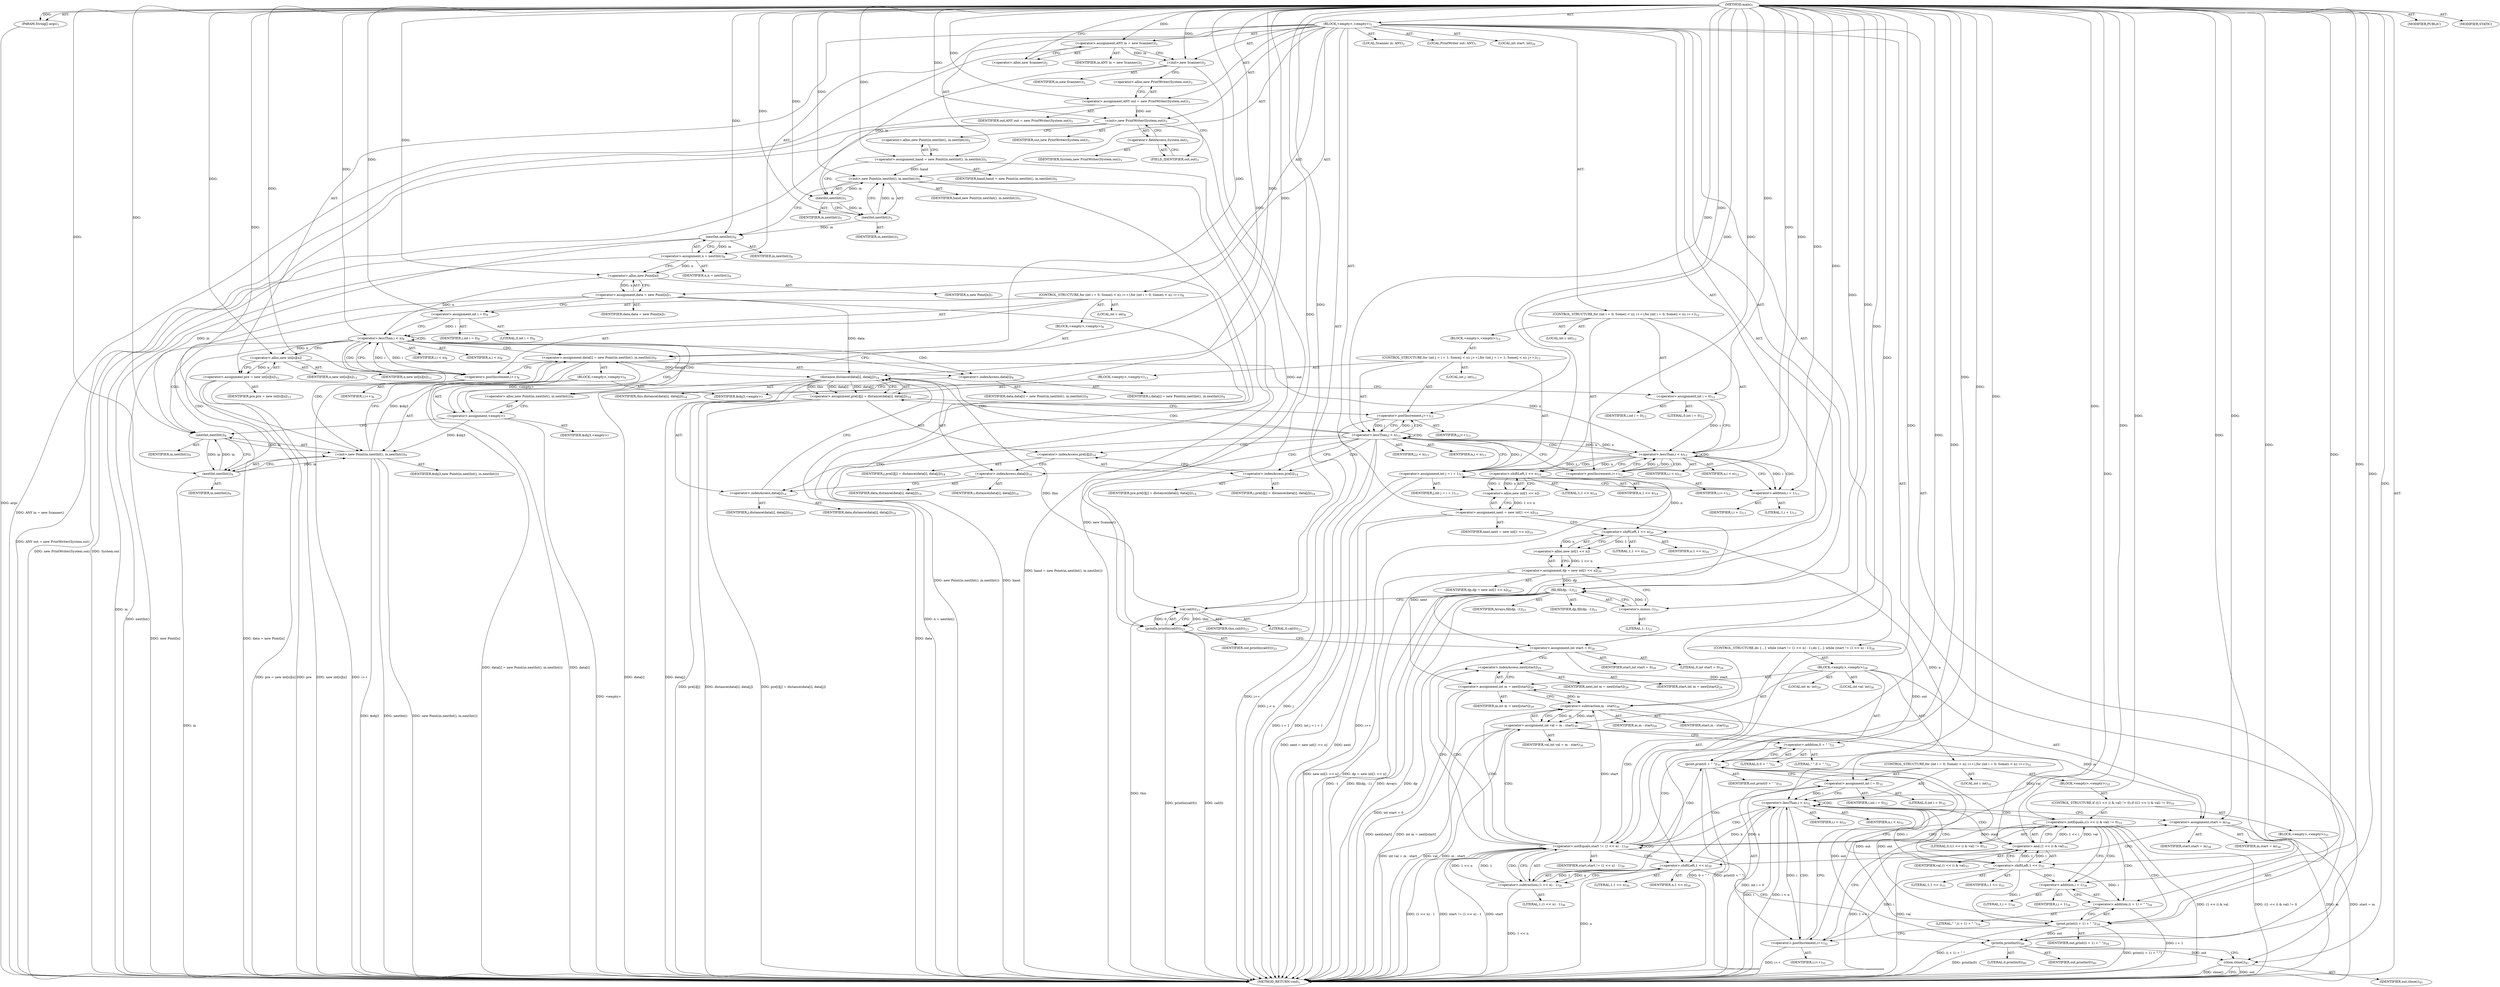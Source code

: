 digraph "main" {  
"21" [label = <(METHOD,main)<SUB>1</SUB>> ]
"22" [label = <(PARAM,String[] args)<SUB>1</SUB>> ]
"23" [label = <(BLOCK,&lt;empty&gt;,&lt;empty&gt;)<SUB>1</SUB>> ]
"4" [label = <(LOCAL,Scanner in: ANY)<SUB>2</SUB>> ]
"24" [label = <(&lt;operator&gt;.assignment,ANY in = new Scanner())<SUB>2</SUB>> ]
"25" [label = <(IDENTIFIER,in,ANY in = new Scanner())<SUB>2</SUB>> ]
"26" [label = <(&lt;operator&gt;.alloc,new Scanner())<SUB>2</SUB>> ]
"27" [label = <(&lt;init&gt;,new Scanner())<SUB>2</SUB>> ]
"3" [label = <(IDENTIFIER,in,new Scanner())<SUB>2</SUB>> ]
"6" [label = <(LOCAL,PrintWriter out: ANY)<SUB>3</SUB>> ]
"28" [label = <(&lt;operator&gt;.assignment,ANY out = new PrintWriter(System.out))<SUB>3</SUB>> ]
"29" [label = <(IDENTIFIER,out,ANY out = new PrintWriter(System.out))<SUB>3</SUB>> ]
"30" [label = <(&lt;operator&gt;.alloc,new PrintWriter(System.out))<SUB>3</SUB>> ]
"31" [label = <(&lt;init&gt;,new PrintWriter(System.out))<SUB>3</SUB>> ]
"5" [label = <(IDENTIFIER,out,new PrintWriter(System.out))<SUB>3</SUB>> ]
"32" [label = <(&lt;operator&gt;.fieldAccess,System.out)<SUB>3</SUB>> ]
"33" [label = <(IDENTIFIER,System,new PrintWriter(System.out))<SUB>3</SUB>> ]
"34" [label = <(FIELD_IDENTIFIER,out,out)<SUB>3</SUB>> ]
"35" [label = <(&lt;operator&gt;.assignment,hand = new Point(in.nextInt(), in.nextInt()))<SUB>5</SUB>> ]
"36" [label = <(IDENTIFIER,hand,hand = new Point(in.nextInt(), in.nextInt()))<SUB>5</SUB>> ]
"37" [label = <(&lt;operator&gt;.alloc,new Point(in.nextInt(), in.nextInt()))<SUB>5</SUB>> ]
"38" [label = <(&lt;init&gt;,new Point(in.nextInt(), in.nextInt()))<SUB>5</SUB>> ]
"39" [label = <(IDENTIFIER,hand,new Point(in.nextInt(), in.nextInt()))<SUB>5</SUB>> ]
"40" [label = <(nextInt,nextInt())<SUB>5</SUB>> ]
"41" [label = <(IDENTIFIER,in,nextInt())<SUB>5</SUB>> ]
"42" [label = <(nextInt,nextInt())<SUB>5</SUB>> ]
"43" [label = <(IDENTIFIER,in,nextInt())<SUB>5</SUB>> ]
"44" [label = <(&lt;operator&gt;.assignment,n = nextInt())<SUB>6</SUB>> ]
"45" [label = <(IDENTIFIER,n,n = nextInt())<SUB>6</SUB>> ]
"46" [label = <(nextInt,nextInt())<SUB>6</SUB>> ]
"47" [label = <(IDENTIFIER,in,nextInt())<SUB>6</SUB>> ]
"48" [label = <(&lt;operator&gt;.assignment,data = new Point[n])<SUB>7</SUB>> ]
"49" [label = <(IDENTIFIER,data,data = new Point[n])<SUB>7</SUB>> ]
"50" [label = <(&lt;operator&gt;.alloc,new Point[n])> ]
"51" [label = <(IDENTIFIER,n,new Point[n])<SUB>7</SUB>> ]
"52" [label = <(CONTROL_STRUCTURE,for (int i = 0; Some(i &lt; n); i++),for (int i = 0; Some(i &lt; n); i++))<SUB>8</SUB>> ]
"53" [label = <(LOCAL,int i: int)<SUB>8</SUB>> ]
"54" [label = <(&lt;operator&gt;.assignment,int i = 0)<SUB>8</SUB>> ]
"55" [label = <(IDENTIFIER,i,int i = 0)<SUB>8</SUB>> ]
"56" [label = <(LITERAL,0,int i = 0)<SUB>8</SUB>> ]
"57" [label = <(&lt;operator&gt;.lessThan,i &lt; n)<SUB>8</SUB>> ]
"58" [label = <(IDENTIFIER,i,i &lt; n)<SUB>8</SUB>> ]
"59" [label = <(IDENTIFIER,n,i &lt; n)<SUB>8</SUB>> ]
"60" [label = <(&lt;operator&gt;.postIncrement,i++)<SUB>8</SUB>> ]
"61" [label = <(IDENTIFIER,i,i++)<SUB>8</SUB>> ]
"62" [label = <(BLOCK,&lt;empty&gt;,&lt;empty&gt;)<SUB>8</SUB>> ]
"63" [label = <(&lt;operator&gt;.assignment,data[i] = new Point(in.nextInt(), in.nextInt()))<SUB>9</SUB>> ]
"64" [label = <(&lt;operator&gt;.indexAccess,data[i])<SUB>9</SUB>> ]
"65" [label = <(IDENTIFIER,data,data[i] = new Point(in.nextInt(), in.nextInt()))<SUB>9</SUB>> ]
"66" [label = <(IDENTIFIER,i,data[i] = new Point(in.nextInt(), in.nextInt()))<SUB>9</SUB>> ]
"67" [label = <(BLOCK,&lt;empty&gt;,&lt;empty&gt;)<SUB>9</SUB>> ]
"68" [label = <(&lt;operator&gt;.assignment,&lt;empty&gt;)> ]
"69" [label = <(IDENTIFIER,$obj3,&lt;empty&gt;)> ]
"70" [label = <(&lt;operator&gt;.alloc,new Point(in.nextInt(), in.nextInt()))<SUB>9</SUB>> ]
"71" [label = <(&lt;init&gt;,new Point(in.nextInt(), in.nextInt()))<SUB>9</SUB>> ]
"72" [label = <(IDENTIFIER,$obj3,new Point(in.nextInt(), in.nextInt()))> ]
"73" [label = <(nextInt,nextInt())<SUB>9</SUB>> ]
"74" [label = <(IDENTIFIER,in,nextInt())<SUB>9</SUB>> ]
"75" [label = <(nextInt,nextInt())<SUB>9</SUB>> ]
"76" [label = <(IDENTIFIER,in,nextInt())<SUB>9</SUB>> ]
"77" [label = <(IDENTIFIER,$obj3,&lt;empty&gt;)> ]
"78" [label = <(&lt;operator&gt;.assignment,pre = new int[n][n])<SUB>11</SUB>> ]
"79" [label = <(IDENTIFIER,pre,pre = new int[n][n])<SUB>11</SUB>> ]
"80" [label = <(&lt;operator&gt;.alloc,new int[n][n])> ]
"81" [label = <(IDENTIFIER,n,new int[n][n])<SUB>11</SUB>> ]
"82" [label = <(IDENTIFIER,n,new int[n][n])<SUB>11</SUB>> ]
"83" [label = <(CONTROL_STRUCTURE,for (int i = 0; Some(i &lt; n); i++),for (int i = 0; Some(i &lt; n); i++))<SUB>12</SUB>> ]
"84" [label = <(LOCAL,int i: int)<SUB>12</SUB>> ]
"85" [label = <(&lt;operator&gt;.assignment,int i = 0)<SUB>12</SUB>> ]
"86" [label = <(IDENTIFIER,i,int i = 0)<SUB>12</SUB>> ]
"87" [label = <(LITERAL,0,int i = 0)<SUB>12</SUB>> ]
"88" [label = <(&lt;operator&gt;.lessThan,i &lt; n)<SUB>12</SUB>> ]
"89" [label = <(IDENTIFIER,i,i &lt; n)<SUB>12</SUB>> ]
"90" [label = <(IDENTIFIER,n,i &lt; n)<SUB>12</SUB>> ]
"91" [label = <(&lt;operator&gt;.postIncrement,i++)<SUB>12</SUB>> ]
"92" [label = <(IDENTIFIER,i,i++)<SUB>12</SUB>> ]
"93" [label = <(BLOCK,&lt;empty&gt;,&lt;empty&gt;)<SUB>12</SUB>> ]
"94" [label = <(CONTROL_STRUCTURE,for (int j = i + 1; Some(j &lt; n); j++),for (int j = i + 1; Some(j &lt; n); j++))<SUB>13</SUB>> ]
"95" [label = <(LOCAL,int j: int)<SUB>13</SUB>> ]
"96" [label = <(&lt;operator&gt;.assignment,int j = i + 1)<SUB>13</SUB>> ]
"97" [label = <(IDENTIFIER,j,int j = i + 1)<SUB>13</SUB>> ]
"98" [label = <(&lt;operator&gt;.addition,i + 1)<SUB>13</SUB>> ]
"99" [label = <(IDENTIFIER,i,i + 1)<SUB>13</SUB>> ]
"100" [label = <(LITERAL,1,i + 1)<SUB>13</SUB>> ]
"101" [label = <(&lt;operator&gt;.lessThan,j &lt; n)<SUB>13</SUB>> ]
"102" [label = <(IDENTIFIER,j,j &lt; n)<SUB>13</SUB>> ]
"103" [label = <(IDENTIFIER,n,j &lt; n)<SUB>13</SUB>> ]
"104" [label = <(&lt;operator&gt;.postIncrement,j++)<SUB>13</SUB>> ]
"105" [label = <(IDENTIFIER,j,j++)<SUB>13</SUB>> ]
"106" [label = <(BLOCK,&lt;empty&gt;,&lt;empty&gt;)<SUB>13</SUB>> ]
"107" [label = <(&lt;operator&gt;.assignment,pre[i][j] = distance(data[i], data[j]))<SUB>14</SUB>> ]
"108" [label = <(&lt;operator&gt;.indexAccess,pre[i][j])<SUB>14</SUB>> ]
"109" [label = <(&lt;operator&gt;.indexAccess,pre[i])<SUB>14</SUB>> ]
"110" [label = <(IDENTIFIER,pre,pre[i][j] = distance(data[i], data[j]))<SUB>14</SUB>> ]
"111" [label = <(IDENTIFIER,i,pre[i][j] = distance(data[i], data[j]))<SUB>14</SUB>> ]
"112" [label = <(IDENTIFIER,j,pre[i][j] = distance(data[i], data[j]))<SUB>14</SUB>> ]
"113" [label = <(distance,distance(data[i], data[j]))<SUB>14</SUB>> ]
"114" [label = <(IDENTIFIER,this,distance(data[i], data[j]))<SUB>14</SUB>> ]
"115" [label = <(&lt;operator&gt;.indexAccess,data[i])<SUB>14</SUB>> ]
"116" [label = <(IDENTIFIER,data,distance(data[i], data[j]))<SUB>14</SUB>> ]
"117" [label = <(IDENTIFIER,i,distance(data[i], data[j]))<SUB>14</SUB>> ]
"118" [label = <(&lt;operator&gt;.indexAccess,data[j])<SUB>14</SUB>> ]
"119" [label = <(IDENTIFIER,data,distance(data[i], data[j]))<SUB>14</SUB>> ]
"120" [label = <(IDENTIFIER,j,distance(data[i], data[j]))<SUB>14</SUB>> ]
"121" [label = <(&lt;operator&gt;.assignment,next = new int[1 &lt;&lt; n])<SUB>19</SUB>> ]
"122" [label = <(IDENTIFIER,next,next = new int[1 &lt;&lt; n])<SUB>19</SUB>> ]
"123" [label = <(&lt;operator&gt;.alloc,new int[1 &lt;&lt; n])> ]
"124" [label = <(&lt;operator&gt;.shiftLeft,1 &lt;&lt; n)<SUB>19</SUB>> ]
"125" [label = <(LITERAL,1,1 &lt;&lt; n)<SUB>19</SUB>> ]
"126" [label = <(IDENTIFIER,n,1 &lt;&lt; n)<SUB>19</SUB>> ]
"127" [label = <(&lt;operator&gt;.assignment,dp = new int[1 &lt;&lt; n])<SUB>20</SUB>> ]
"128" [label = <(IDENTIFIER,dp,dp = new int[1 &lt;&lt; n])<SUB>20</SUB>> ]
"129" [label = <(&lt;operator&gt;.alloc,new int[1 &lt;&lt; n])> ]
"130" [label = <(&lt;operator&gt;.shiftLeft,1 &lt;&lt; n)<SUB>20</SUB>> ]
"131" [label = <(LITERAL,1,1 &lt;&lt; n)<SUB>20</SUB>> ]
"132" [label = <(IDENTIFIER,n,1 &lt;&lt; n)<SUB>20</SUB>> ]
"133" [label = <(fill,fill(dp, -1))<SUB>21</SUB>> ]
"134" [label = <(IDENTIFIER,Arrays,fill(dp, -1))<SUB>21</SUB>> ]
"135" [label = <(IDENTIFIER,dp,fill(dp, -1))<SUB>21</SUB>> ]
"136" [label = <(&lt;operator&gt;.minus,-1)<SUB>21</SUB>> ]
"137" [label = <(LITERAL,1,-1)<SUB>21</SUB>> ]
"138" [label = <(println,println(cal(0)))<SUB>23</SUB>> ]
"139" [label = <(IDENTIFIER,out,println(cal(0)))<SUB>23</SUB>> ]
"140" [label = <(cal,cal(0))<SUB>23</SUB>> ]
"141" [label = <(IDENTIFIER,this,cal(0))<SUB>23</SUB>> ]
"142" [label = <(LITERAL,0,cal(0))<SUB>23</SUB>> ]
"143" [label = <(LOCAL,int start: int)<SUB>26</SUB>> ]
"144" [label = <(&lt;operator&gt;.assignment,int start = 0)<SUB>26</SUB>> ]
"145" [label = <(IDENTIFIER,start,int start = 0)<SUB>26</SUB>> ]
"146" [label = <(LITERAL,0,int start = 0)<SUB>26</SUB>> ]
"147" [label = <(CONTROL_STRUCTURE,do {...} while (start != (1 &lt;&lt; n) - 1),do {...} while (start != (1 &lt;&lt; n) - 1))<SUB>28</SUB>> ]
"148" [label = <(BLOCK,&lt;empty&gt;,&lt;empty&gt;)<SUB>28</SUB>> ]
"149" [label = <(LOCAL,int m: int)<SUB>29</SUB>> ]
"150" [label = <(&lt;operator&gt;.assignment,int m = next[start])<SUB>29</SUB>> ]
"151" [label = <(IDENTIFIER,m,int m = next[start])<SUB>29</SUB>> ]
"152" [label = <(&lt;operator&gt;.indexAccess,next[start])<SUB>29</SUB>> ]
"153" [label = <(IDENTIFIER,next,int m = next[start])<SUB>29</SUB>> ]
"154" [label = <(IDENTIFIER,start,int m = next[start])<SUB>29</SUB>> ]
"155" [label = <(LOCAL,int val: int)<SUB>30</SUB>> ]
"156" [label = <(&lt;operator&gt;.assignment,int val = m - start)<SUB>30</SUB>> ]
"157" [label = <(IDENTIFIER,val,int val = m - start)<SUB>30</SUB>> ]
"158" [label = <(&lt;operator&gt;.subtraction,m - start)<SUB>30</SUB>> ]
"159" [label = <(IDENTIFIER,m,m - start)<SUB>30</SUB>> ]
"160" [label = <(IDENTIFIER,start,m - start)<SUB>30</SUB>> ]
"161" [label = <(print,print(0 + &quot; &quot;))<SUB>31</SUB>> ]
"162" [label = <(IDENTIFIER,out,print(0 + &quot; &quot;))<SUB>31</SUB>> ]
"163" [label = <(&lt;operator&gt;.addition,0 + &quot; &quot;)<SUB>31</SUB>> ]
"164" [label = <(LITERAL,0,0 + &quot; &quot;)<SUB>31</SUB>> ]
"165" [label = <(LITERAL,&quot; &quot;,0 + &quot; &quot;)<SUB>31</SUB>> ]
"166" [label = <(CONTROL_STRUCTURE,for (int i = 0; Some(i &lt; n); i++),for (int i = 0; Some(i &lt; n); i++))<SUB>32</SUB>> ]
"167" [label = <(LOCAL,int i: int)<SUB>32</SUB>> ]
"168" [label = <(&lt;operator&gt;.assignment,int i = 0)<SUB>32</SUB>> ]
"169" [label = <(IDENTIFIER,i,int i = 0)<SUB>32</SUB>> ]
"170" [label = <(LITERAL,0,int i = 0)<SUB>32</SUB>> ]
"171" [label = <(&lt;operator&gt;.lessThan,i &lt; n)<SUB>32</SUB>> ]
"172" [label = <(IDENTIFIER,i,i &lt; n)<SUB>32</SUB>> ]
"173" [label = <(IDENTIFIER,n,i &lt; n)<SUB>32</SUB>> ]
"174" [label = <(&lt;operator&gt;.postIncrement,i++)<SUB>32</SUB>> ]
"175" [label = <(IDENTIFIER,i,i++)<SUB>32</SUB>> ]
"176" [label = <(BLOCK,&lt;empty&gt;,&lt;empty&gt;)<SUB>32</SUB>> ]
"177" [label = <(CONTROL_STRUCTURE,if (((1 &lt;&lt; i) &amp; val) != 0),if (((1 &lt;&lt; i) &amp; val) != 0))<SUB>33</SUB>> ]
"178" [label = <(&lt;operator&gt;.notEquals,((1 &lt;&lt; i) &amp; val) != 0)<SUB>33</SUB>> ]
"179" [label = <(&lt;operator&gt;.and,(1 &lt;&lt; i) &amp; val)<SUB>33</SUB>> ]
"180" [label = <(&lt;operator&gt;.shiftLeft,1 &lt;&lt; i)<SUB>33</SUB>> ]
"181" [label = <(LITERAL,1,1 &lt;&lt; i)<SUB>33</SUB>> ]
"182" [label = <(IDENTIFIER,i,1 &lt;&lt; i)<SUB>33</SUB>> ]
"183" [label = <(IDENTIFIER,val,(1 &lt;&lt; i) &amp; val)<SUB>33</SUB>> ]
"184" [label = <(LITERAL,0,((1 &lt;&lt; i) &amp; val) != 0)<SUB>33</SUB>> ]
"185" [label = <(BLOCK,&lt;empty&gt;,&lt;empty&gt;)<SUB>33</SUB>> ]
"186" [label = <(print,print((i + 1) + &quot; &quot;))<SUB>34</SUB>> ]
"187" [label = <(IDENTIFIER,out,print((i + 1) + &quot; &quot;))<SUB>34</SUB>> ]
"188" [label = <(&lt;operator&gt;.addition,(i + 1) + &quot; &quot;)<SUB>34</SUB>> ]
"189" [label = <(&lt;operator&gt;.addition,i + 1)<SUB>34</SUB>> ]
"190" [label = <(IDENTIFIER,i,i + 1)<SUB>34</SUB>> ]
"191" [label = <(LITERAL,1,i + 1)<SUB>34</SUB>> ]
"192" [label = <(LITERAL,&quot; &quot;,(i + 1) + &quot; &quot;)<SUB>34</SUB>> ]
"193" [label = <(&lt;operator&gt;.assignment,start = m)<SUB>38</SUB>> ]
"194" [label = <(IDENTIFIER,start,start = m)<SUB>38</SUB>> ]
"195" [label = <(IDENTIFIER,m,start = m)<SUB>38</SUB>> ]
"196" [label = <(&lt;operator&gt;.notEquals,start != (1 &lt;&lt; n) - 1)<SUB>39</SUB>> ]
"197" [label = <(IDENTIFIER,start,start != (1 &lt;&lt; n) - 1)<SUB>39</SUB>> ]
"198" [label = <(&lt;operator&gt;.subtraction,(1 &lt;&lt; n) - 1)<SUB>39</SUB>> ]
"199" [label = <(&lt;operator&gt;.shiftLeft,1 &lt;&lt; n)<SUB>39</SUB>> ]
"200" [label = <(LITERAL,1,1 &lt;&lt; n)<SUB>39</SUB>> ]
"201" [label = <(IDENTIFIER,n,1 &lt;&lt; n)<SUB>39</SUB>> ]
"202" [label = <(LITERAL,1,(1 &lt;&lt; n) - 1)<SUB>39</SUB>> ]
"203" [label = <(println,println(0))<SUB>40</SUB>> ]
"204" [label = <(IDENTIFIER,out,println(0))<SUB>40</SUB>> ]
"205" [label = <(LITERAL,0,println(0))<SUB>40</SUB>> ]
"206" [label = <(close,close())<SUB>41</SUB>> ]
"207" [label = <(IDENTIFIER,out,close())<SUB>41</SUB>> ]
"208" [label = <(MODIFIER,PUBLIC)> ]
"209" [label = <(MODIFIER,STATIC)> ]
"210" [label = <(METHOD_RETURN,void)<SUB>1</SUB>> ]
  "21" -> "22"  [ label = "AST: "] 
  "21" -> "23"  [ label = "AST: "] 
  "21" -> "208"  [ label = "AST: "] 
  "21" -> "209"  [ label = "AST: "] 
  "21" -> "210"  [ label = "AST: "] 
  "23" -> "4"  [ label = "AST: "] 
  "23" -> "24"  [ label = "AST: "] 
  "23" -> "27"  [ label = "AST: "] 
  "23" -> "6"  [ label = "AST: "] 
  "23" -> "28"  [ label = "AST: "] 
  "23" -> "31"  [ label = "AST: "] 
  "23" -> "35"  [ label = "AST: "] 
  "23" -> "38"  [ label = "AST: "] 
  "23" -> "44"  [ label = "AST: "] 
  "23" -> "48"  [ label = "AST: "] 
  "23" -> "52"  [ label = "AST: "] 
  "23" -> "78"  [ label = "AST: "] 
  "23" -> "83"  [ label = "AST: "] 
  "23" -> "121"  [ label = "AST: "] 
  "23" -> "127"  [ label = "AST: "] 
  "23" -> "133"  [ label = "AST: "] 
  "23" -> "138"  [ label = "AST: "] 
  "23" -> "143"  [ label = "AST: "] 
  "23" -> "144"  [ label = "AST: "] 
  "23" -> "147"  [ label = "AST: "] 
  "23" -> "203"  [ label = "AST: "] 
  "23" -> "206"  [ label = "AST: "] 
  "24" -> "25"  [ label = "AST: "] 
  "24" -> "26"  [ label = "AST: "] 
  "27" -> "3"  [ label = "AST: "] 
  "28" -> "29"  [ label = "AST: "] 
  "28" -> "30"  [ label = "AST: "] 
  "31" -> "5"  [ label = "AST: "] 
  "31" -> "32"  [ label = "AST: "] 
  "32" -> "33"  [ label = "AST: "] 
  "32" -> "34"  [ label = "AST: "] 
  "35" -> "36"  [ label = "AST: "] 
  "35" -> "37"  [ label = "AST: "] 
  "38" -> "39"  [ label = "AST: "] 
  "38" -> "40"  [ label = "AST: "] 
  "38" -> "42"  [ label = "AST: "] 
  "40" -> "41"  [ label = "AST: "] 
  "42" -> "43"  [ label = "AST: "] 
  "44" -> "45"  [ label = "AST: "] 
  "44" -> "46"  [ label = "AST: "] 
  "46" -> "47"  [ label = "AST: "] 
  "48" -> "49"  [ label = "AST: "] 
  "48" -> "50"  [ label = "AST: "] 
  "50" -> "51"  [ label = "AST: "] 
  "52" -> "53"  [ label = "AST: "] 
  "52" -> "54"  [ label = "AST: "] 
  "52" -> "57"  [ label = "AST: "] 
  "52" -> "60"  [ label = "AST: "] 
  "52" -> "62"  [ label = "AST: "] 
  "54" -> "55"  [ label = "AST: "] 
  "54" -> "56"  [ label = "AST: "] 
  "57" -> "58"  [ label = "AST: "] 
  "57" -> "59"  [ label = "AST: "] 
  "60" -> "61"  [ label = "AST: "] 
  "62" -> "63"  [ label = "AST: "] 
  "63" -> "64"  [ label = "AST: "] 
  "63" -> "67"  [ label = "AST: "] 
  "64" -> "65"  [ label = "AST: "] 
  "64" -> "66"  [ label = "AST: "] 
  "67" -> "68"  [ label = "AST: "] 
  "67" -> "71"  [ label = "AST: "] 
  "67" -> "77"  [ label = "AST: "] 
  "68" -> "69"  [ label = "AST: "] 
  "68" -> "70"  [ label = "AST: "] 
  "71" -> "72"  [ label = "AST: "] 
  "71" -> "73"  [ label = "AST: "] 
  "71" -> "75"  [ label = "AST: "] 
  "73" -> "74"  [ label = "AST: "] 
  "75" -> "76"  [ label = "AST: "] 
  "78" -> "79"  [ label = "AST: "] 
  "78" -> "80"  [ label = "AST: "] 
  "80" -> "81"  [ label = "AST: "] 
  "80" -> "82"  [ label = "AST: "] 
  "83" -> "84"  [ label = "AST: "] 
  "83" -> "85"  [ label = "AST: "] 
  "83" -> "88"  [ label = "AST: "] 
  "83" -> "91"  [ label = "AST: "] 
  "83" -> "93"  [ label = "AST: "] 
  "85" -> "86"  [ label = "AST: "] 
  "85" -> "87"  [ label = "AST: "] 
  "88" -> "89"  [ label = "AST: "] 
  "88" -> "90"  [ label = "AST: "] 
  "91" -> "92"  [ label = "AST: "] 
  "93" -> "94"  [ label = "AST: "] 
  "94" -> "95"  [ label = "AST: "] 
  "94" -> "96"  [ label = "AST: "] 
  "94" -> "101"  [ label = "AST: "] 
  "94" -> "104"  [ label = "AST: "] 
  "94" -> "106"  [ label = "AST: "] 
  "96" -> "97"  [ label = "AST: "] 
  "96" -> "98"  [ label = "AST: "] 
  "98" -> "99"  [ label = "AST: "] 
  "98" -> "100"  [ label = "AST: "] 
  "101" -> "102"  [ label = "AST: "] 
  "101" -> "103"  [ label = "AST: "] 
  "104" -> "105"  [ label = "AST: "] 
  "106" -> "107"  [ label = "AST: "] 
  "107" -> "108"  [ label = "AST: "] 
  "107" -> "113"  [ label = "AST: "] 
  "108" -> "109"  [ label = "AST: "] 
  "108" -> "112"  [ label = "AST: "] 
  "109" -> "110"  [ label = "AST: "] 
  "109" -> "111"  [ label = "AST: "] 
  "113" -> "114"  [ label = "AST: "] 
  "113" -> "115"  [ label = "AST: "] 
  "113" -> "118"  [ label = "AST: "] 
  "115" -> "116"  [ label = "AST: "] 
  "115" -> "117"  [ label = "AST: "] 
  "118" -> "119"  [ label = "AST: "] 
  "118" -> "120"  [ label = "AST: "] 
  "121" -> "122"  [ label = "AST: "] 
  "121" -> "123"  [ label = "AST: "] 
  "123" -> "124"  [ label = "AST: "] 
  "124" -> "125"  [ label = "AST: "] 
  "124" -> "126"  [ label = "AST: "] 
  "127" -> "128"  [ label = "AST: "] 
  "127" -> "129"  [ label = "AST: "] 
  "129" -> "130"  [ label = "AST: "] 
  "130" -> "131"  [ label = "AST: "] 
  "130" -> "132"  [ label = "AST: "] 
  "133" -> "134"  [ label = "AST: "] 
  "133" -> "135"  [ label = "AST: "] 
  "133" -> "136"  [ label = "AST: "] 
  "136" -> "137"  [ label = "AST: "] 
  "138" -> "139"  [ label = "AST: "] 
  "138" -> "140"  [ label = "AST: "] 
  "140" -> "141"  [ label = "AST: "] 
  "140" -> "142"  [ label = "AST: "] 
  "144" -> "145"  [ label = "AST: "] 
  "144" -> "146"  [ label = "AST: "] 
  "147" -> "148"  [ label = "AST: "] 
  "147" -> "196"  [ label = "AST: "] 
  "148" -> "149"  [ label = "AST: "] 
  "148" -> "150"  [ label = "AST: "] 
  "148" -> "155"  [ label = "AST: "] 
  "148" -> "156"  [ label = "AST: "] 
  "148" -> "161"  [ label = "AST: "] 
  "148" -> "166"  [ label = "AST: "] 
  "148" -> "193"  [ label = "AST: "] 
  "150" -> "151"  [ label = "AST: "] 
  "150" -> "152"  [ label = "AST: "] 
  "152" -> "153"  [ label = "AST: "] 
  "152" -> "154"  [ label = "AST: "] 
  "156" -> "157"  [ label = "AST: "] 
  "156" -> "158"  [ label = "AST: "] 
  "158" -> "159"  [ label = "AST: "] 
  "158" -> "160"  [ label = "AST: "] 
  "161" -> "162"  [ label = "AST: "] 
  "161" -> "163"  [ label = "AST: "] 
  "163" -> "164"  [ label = "AST: "] 
  "163" -> "165"  [ label = "AST: "] 
  "166" -> "167"  [ label = "AST: "] 
  "166" -> "168"  [ label = "AST: "] 
  "166" -> "171"  [ label = "AST: "] 
  "166" -> "174"  [ label = "AST: "] 
  "166" -> "176"  [ label = "AST: "] 
  "168" -> "169"  [ label = "AST: "] 
  "168" -> "170"  [ label = "AST: "] 
  "171" -> "172"  [ label = "AST: "] 
  "171" -> "173"  [ label = "AST: "] 
  "174" -> "175"  [ label = "AST: "] 
  "176" -> "177"  [ label = "AST: "] 
  "177" -> "178"  [ label = "AST: "] 
  "177" -> "185"  [ label = "AST: "] 
  "178" -> "179"  [ label = "AST: "] 
  "178" -> "184"  [ label = "AST: "] 
  "179" -> "180"  [ label = "AST: "] 
  "179" -> "183"  [ label = "AST: "] 
  "180" -> "181"  [ label = "AST: "] 
  "180" -> "182"  [ label = "AST: "] 
  "185" -> "186"  [ label = "AST: "] 
  "186" -> "187"  [ label = "AST: "] 
  "186" -> "188"  [ label = "AST: "] 
  "188" -> "189"  [ label = "AST: "] 
  "188" -> "192"  [ label = "AST: "] 
  "189" -> "190"  [ label = "AST: "] 
  "189" -> "191"  [ label = "AST: "] 
  "193" -> "194"  [ label = "AST: "] 
  "193" -> "195"  [ label = "AST: "] 
  "196" -> "197"  [ label = "AST: "] 
  "196" -> "198"  [ label = "AST: "] 
  "198" -> "199"  [ label = "AST: "] 
  "198" -> "202"  [ label = "AST: "] 
  "199" -> "200"  [ label = "AST: "] 
  "199" -> "201"  [ label = "AST: "] 
  "203" -> "204"  [ label = "AST: "] 
  "203" -> "205"  [ label = "AST: "] 
  "206" -> "207"  [ label = "AST: "] 
  "24" -> "27"  [ label = "CFG: "] 
  "27" -> "30"  [ label = "CFG: "] 
  "28" -> "34"  [ label = "CFG: "] 
  "31" -> "37"  [ label = "CFG: "] 
  "35" -> "40"  [ label = "CFG: "] 
  "38" -> "46"  [ label = "CFG: "] 
  "44" -> "50"  [ label = "CFG: "] 
  "48" -> "54"  [ label = "CFG: "] 
  "78" -> "85"  [ label = "CFG: "] 
  "121" -> "130"  [ label = "CFG: "] 
  "127" -> "136"  [ label = "CFG: "] 
  "133" -> "140"  [ label = "CFG: "] 
  "138" -> "144"  [ label = "CFG: "] 
  "144" -> "152"  [ label = "CFG: "] 
  "203" -> "206"  [ label = "CFG: "] 
  "206" -> "210"  [ label = "CFG: "] 
  "26" -> "24"  [ label = "CFG: "] 
  "30" -> "28"  [ label = "CFG: "] 
  "32" -> "31"  [ label = "CFG: "] 
  "37" -> "35"  [ label = "CFG: "] 
  "40" -> "42"  [ label = "CFG: "] 
  "42" -> "38"  [ label = "CFG: "] 
  "46" -> "44"  [ label = "CFG: "] 
  "50" -> "48"  [ label = "CFG: "] 
  "54" -> "57"  [ label = "CFG: "] 
  "57" -> "64"  [ label = "CFG: "] 
  "57" -> "80"  [ label = "CFG: "] 
  "60" -> "57"  [ label = "CFG: "] 
  "80" -> "78"  [ label = "CFG: "] 
  "85" -> "88"  [ label = "CFG: "] 
  "88" -> "98"  [ label = "CFG: "] 
  "88" -> "124"  [ label = "CFG: "] 
  "91" -> "88"  [ label = "CFG: "] 
  "123" -> "121"  [ label = "CFG: "] 
  "129" -> "127"  [ label = "CFG: "] 
  "136" -> "133"  [ label = "CFG: "] 
  "140" -> "138"  [ label = "CFG: "] 
  "196" -> "152"  [ label = "CFG: "] 
  "196" -> "203"  [ label = "CFG: "] 
  "34" -> "32"  [ label = "CFG: "] 
  "63" -> "60"  [ label = "CFG: "] 
  "124" -> "123"  [ label = "CFG: "] 
  "130" -> "129"  [ label = "CFG: "] 
  "150" -> "158"  [ label = "CFG: "] 
  "156" -> "163"  [ label = "CFG: "] 
  "161" -> "168"  [ label = "CFG: "] 
  "193" -> "199"  [ label = "CFG: "] 
  "198" -> "196"  [ label = "CFG: "] 
  "64" -> "70"  [ label = "CFG: "] 
  "96" -> "101"  [ label = "CFG: "] 
  "101" -> "109"  [ label = "CFG: "] 
  "101" -> "91"  [ label = "CFG: "] 
  "104" -> "101"  [ label = "CFG: "] 
  "152" -> "150"  [ label = "CFG: "] 
  "158" -> "156"  [ label = "CFG: "] 
  "163" -> "161"  [ label = "CFG: "] 
  "168" -> "171"  [ label = "CFG: "] 
  "171" -> "180"  [ label = "CFG: "] 
  "171" -> "193"  [ label = "CFG: "] 
  "174" -> "171"  [ label = "CFG: "] 
  "199" -> "198"  [ label = "CFG: "] 
  "68" -> "73"  [ label = "CFG: "] 
  "71" -> "63"  [ label = "CFG: "] 
  "98" -> "96"  [ label = "CFG: "] 
  "107" -> "104"  [ label = "CFG: "] 
  "70" -> "68"  [ label = "CFG: "] 
  "73" -> "75"  [ label = "CFG: "] 
  "75" -> "71"  [ label = "CFG: "] 
  "108" -> "115"  [ label = "CFG: "] 
  "113" -> "107"  [ label = "CFG: "] 
  "178" -> "189"  [ label = "CFG: "] 
  "178" -> "174"  [ label = "CFG: "] 
  "109" -> "108"  [ label = "CFG: "] 
  "115" -> "118"  [ label = "CFG: "] 
  "118" -> "113"  [ label = "CFG: "] 
  "179" -> "178"  [ label = "CFG: "] 
  "186" -> "174"  [ label = "CFG: "] 
  "180" -> "179"  [ label = "CFG: "] 
  "188" -> "186"  [ label = "CFG: "] 
  "189" -> "188"  [ label = "CFG: "] 
  "21" -> "26"  [ label = "CFG: "] 
  "22" -> "210"  [ label = "DDG: args"] 
  "24" -> "210"  [ label = "DDG: ANY in = new Scanner()"] 
  "27" -> "210"  [ label = "DDG: new Scanner()"] 
  "28" -> "210"  [ label = "DDG: ANY out = new PrintWriter(System.out)"] 
  "31" -> "210"  [ label = "DDG: System.out"] 
  "31" -> "210"  [ label = "DDG: new PrintWriter(System.out)"] 
  "35" -> "210"  [ label = "DDG: hand = new Point(in.nextInt(), in.nextInt())"] 
  "38" -> "210"  [ label = "DDG: hand"] 
  "38" -> "210"  [ label = "DDG: new Point(in.nextInt(), in.nextInt())"] 
  "46" -> "210"  [ label = "DDG: in"] 
  "44" -> "210"  [ label = "DDG: nextInt()"] 
  "44" -> "210"  [ label = "DDG: n = nextInt()"] 
  "48" -> "210"  [ label = "DDG: data"] 
  "48" -> "210"  [ label = "DDG: new Point[n]"] 
  "48" -> "210"  [ label = "DDG: data = new Point[n]"] 
  "78" -> "210"  [ label = "DDG: pre"] 
  "78" -> "210"  [ label = "DDG: new int[n][n]"] 
  "78" -> "210"  [ label = "DDG: pre = new int[n][n]"] 
  "121" -> "210"  [ label = "DDG: next"] 
  "121" -> "210"  [ label = "DDG: next = new int[1 &lt;&lt; n]"] 
  "127" -> "210"  [ label = "DDG: new int[1 &lt;&lt; n]"] 
  "127" -> "210"  [ label = "DDG: dp = new int[1 &lt;&lt; n]"] 
  "133" -> "210"  [ label = "DDG: dp"] 
  "133" -> "210"  [ label = "DDG: -1"] 
  "133" -> "210"  [ label = "DDG: fill(dp, -1)"] 
  "140" -> "210"  [ label = "DDG: this"] 
  "138" -> "210"  [ label = "DDG: cal(0)"] 
  "138" -> "210"  [ label = "DDG: println(cal(0))"] 
  "144" -> "210"  [ label = "DDG: int start = 0"] 
  "150" -> "210"  [ label = "DDG: next[start]"] 
  "150" -> "210"  [ label = "DDG: int m = next[start]"] 
  "156" -> "210"  [ label = "DDG: val"] 
  "156" -> "210"  [ label = "DDG: m - start"] 
  "156" -> "210"  [ label = "DDG: int val = m - start"] 
  "161" -> "210"  [ label = "DDG: 0 + &quot; &quot;"] 
  "161" -> "210"  [ label = "DDG: print(0 + &quot; &quot;)"] 
  "168" -> "210"  [ label = "DDG: int i = 0"] 
  "171" -> "210"  [ label = "DDG: i"] 
  "171" -> "210"  [ label = "DDG: i &lt; n"] 
  "193" -> "210"  [ label = "DDG: m"] 
  "193" -> "210"  [ label = "DDG: start = m"] 
  "196" -> "210"  [ label = "DDG: start"] 
  "199" -> "210"  [ label = "DDG: n"] 
  "198" -> "210"  [ label = "DDG: 1 &lt;&lt; n"] 
  "196" -> "210"  [ label = "DDG: (1 &lt;&lt; n) - 1"] 
  "196" -> "210"  [ label = "DDG: start != (1 &lt;&lt; n) - 1"] 
  "203" -> "210"  [ label = "DDG: println(0)"] 
  "206" -> "210"  [ label = "DDG: out"] 
  "206" -> "210"  [ label = "DDG: close()"] 
  "179" -> "210"  [ label = "DDG: 1 &lt;&lt; i"] 
  "179" -> "210"  [ label = "DDG: val"] 
  "178" -> "210"  [ label = "DDG: (1 &lt;&lt; i) &amp; val"] 
  "178" -> "210"  [ label = "DDG: ((1 &lt;&lt; i) &amp; val) != 0"] 
  "188" -> "210"  [ label = "DDG: i + 1"] 
  "186" -> "210"  [ label = "DDG: (i + 1) + &quot; &quot;"] 
  "186" -> "210"  [ label = "DDG: print((i + 1) + &quot; &quot;)"] 
  "174" -> "210"  [ label = "DDG: i++"] 
  "96" -> "210"  [ label = "DDG: i + 1"] 
  "96" -> "210"  [ label = "DDG: int j = i + 1"] 
  "101" -> "210"  [ label = "DDG: j"] 
  "101" -> "210"  [ label = "DDG: j &lt; n"] 
  "91" -> "210"  [ label = "DDG: i++"] 
  "107" -> "210"  [ label = "DDG: pre[i][j]"] 
  "113" -> "210"  [ label = "DDG: data[i]"] 
  "113" -> "210"  [ label = "DDG: data[j]"] 
  "107" -> "210"  [ label = "DDG: distance(data[i], data[j])"] 
  "107" -> "210"  [ label = "DDG: pre[i][j] = distance(data[i], data[j])"] 
  "104" -> "210"  [ label = "DDG: j++"] 
  "63" -> "210"  [ label = "DDG: data[i]"] 
  "68" -> "210"  [ label = "DDG: &lt;empty&gt;"] 
  "71" -> "210"  [ label = "DDG: $obj3"] 
  "71" -> "210"  [ label = "DDG: nextInt()"] 
  "75" -> "210"  [ label = "DDG: in"] 
  "71" -> "210"  [ label = "DDG: new Point(in.nextInt(), in.nextInt())"] 
  "63" -> "210"  [ label = "DDG: data[i] = new Point(in.nextInt(), in.nextInt())"] 
  "60" -> "210"  [ label = "DDG: i++"] 
  "133" -> "210"  [ label = "DDG: Arrays"] 
  "21" -> "22"  [ label = "DDG: "] 
  "21" -> "24"  [ label = "DDG: "] 
  "21" -> "28"  [ label = "DDG: "] 
  "21" -> "35"  [ label = "DDG: "] 
  "46" -> "44"  [ label = "DDG: in"] 
  "50" -> "48"  [ label = "DDG: n"] 
  "80" -> "78"  [ label = "DDG: n"] 
  "123" -> "121"  [ label = "DDG: 1 &lt;&lt; n"] 
  "129" -> "127"  [ label = "DDG: 1 &lt;&lt; n"] 
  "21" -> "144"  [ label = "DDG: "] 
  "24" -> "27"  [ label = "DDG: in"] 
  "21" -> "27"  [ label = "DDG: "] 
  "28" -> "31"  [ label = "DDG: out"] 
  "21" -> "31"  [ label = "DDG: "] 
  "35" -> "38"  [ label = "DDG: hand"] 
  "21" -> "38"  [ label = "DDG: "] 
  "40" -> "38"  [ label = "DDG: in"] 
  "42" -> "38"  [ label = "DDG: in"] 
  "21" -> "54"  [ label = "DDG: "] 
  "21" -> "85"  [ label = "DDG: "] 
  "21" -> "133"  [ label = "DDG: "] 
  "127" -> "133"  [ label = "DDG: dp"] 
  "136" -> "133"  [ label = "DDG: 1"] 
  "31" -> "138"  [ label = "DDG: out"] 
  "21" -> "138"  [ label = "DDG: "] 
  "140" -> "138"  [ label = "DDG: this"] 
  "140" -> "138"  [ label = "DDG: 0"] 
  "161" -> "203"  [ label = "DDG: out"] 
  "186" -> "203"  [ label = "DDG: out"] 
  "21" -> "203"  [ label = "DDG: "] 
  "203" -> "206"  [ label = "DDG: out"] 
  "21" -> "206"  [ label = "DDG: "] 
  "27" -> "40"  [ label = "DDG: in"] 
  "21" -> "40"  [ label = "DDG: "] 
  "40" -> "42"  [ label = "DDG: in"] 
  "21" -> "42"  [ label = "DDG: "] 
  "42" -> "46"  [ label = "DDG: in"] 
  "21" -> "46"  [ label = "DDG: "] 
  "44" -> "50"  [ label = "DDG: n"] 
  "21" -> "50"  [ label = "DDG: "] 
  "54" -> "57"  [ label = "DDG: i"] 
  "60" -> "57"  [ label = "DDG: i"] 
  "21" -> "57"  [ label = "DDG: "] 
  "50" -> "57"  [ label = "DDG: n"] 
  "57" -> "60"  [ label = "DDG: i"] 
  "21" -> "60"  [ label = "DDG: "] 
  "68" -> "63"  [ label = "DDG: &lt;empty&gt;"] 
  "71" -> "63"  [ label = "DDG: $obj3"] 
  "21" -> "63"  [ label = "DDG: "] 
  "57" -> "80"  [ label = "DDG: n"] 
  "21" -> "80"  [ label = "DDG: "] 
  "85" -> "88"  [ label = "DDG: i"] 
  "91" -> "88"  [ label = "DDG: i"] 
  "21" -> "88"  [ label = "DDG: "] 
  "80" -> "88"  [ label = "DDG: n"] 
  "101" -> "88"  [ label = "DDG: n"] 
  "21" -> "91"  [ label = "DDG: "] 
  "88" -> "91"  [ label = "DDG: i"] 
  "124" -> "123"  [ label = "DDG: 1"] 
  "124" -> "123"  [ label = "DDG: n"] 
  "130" -> "129"  [ label = "DDG: 1"] 
  "130" -> "129"  [ label = "DDG: n"] 
  "21" -> "136"  [ label = "DDG: "] 
  "113" -> "140"  [ label = "DDG: this"] 
  "21" -> "140"  [ label = "DDG: "] 
  "121" -> "150"  [ label = "DDG: next"] 
  "158" -> "156"  [ label = "DDG: m"] 
  "158" -> "156"  [ label = "DDG: start"] 
  "158" -> "193"  [ label = "DDG: m"] 
  "21" -> "193"  [ label = "DDG: "] 
  "193" -> "196"  [ label = "DDG: start"] 
  "21" -> "196"  [ label = "DDG: "] 
  "198" -> "196"  [ label = "DDG: 1 &lt;&lt; n"] 
  "198" -> "196"  [ label = "DDG: 1"] 
  "88" -> "96"  [ label = "DDG: i"] 
  "21" -> "96"  [ label = "DDG: "] 
  "21" -> "124"  [ label = "DDG: "] 
  "88" -> "124"  [ label = "DDG: n"] 
  "21" -> "130"  [ label = "DDG: "] 
  "124" -> "130"  [ label = "DDG: n"] 
  "138" -> "161"  [ label = "DDG: out"] 
  "186" -> "161"  [ label = "DDG: out"] 
  "21" -> "161"  [ label = "DDG: "] 
  "21" -> "168"  [ label = "DDG: "] 
  "199" -> "198"  [ label = "DDG: 1"] 
  "199" -> "198"  [ label = "DDG: n"] 
  "21" -> "198"  [ label = "DDG: "] 
  "21" -> "68"  [ label = "DDG: "] 
  "21" -> "77"  [ label = "DDG: "] 
  "96" -> "101"  [ label = "DDG: j"] 
  "104" -> "101"  [ label = "DDG: j"] 
  "21" -> "101"  [ label = "DDG: "] 
  "88" -> "101"  [ label = "DDG: n"] 
  "101" -> "104"  [ label = "DDG: j"] 
  "21" -> "104"  [ label = "DDG: "] 
  "113" -> "107"  [ label = "DDG: this"] 
  "113" -> "107"  [ label = "DDG: data[i]"] 
  "113" -> "107"  [ label = "DDG: data[j]"] 
  "150" -> "158"  [ label = "DDG: m"] 
  "21" -> "158"  [ label = "DDG: "] 
  "144" -> "158"  [ label = "DDG: start"] 
  "196" -> "158"  [ label = "DDG: start"] 
  "21" -> "163"  [ label = "DDG: "] 
  "168" -> "171"  [ label = "DDG: i"] 
  "174" -> "171"  [ label = "DDG: i"] 
  "21" -> "171"  [ label = "DDG: "] 
  "130" -> "171"  [ label = "DDG: n"] 
  "199" -> "171"  [ label = "DDG: n"] 
  "180" -> "174"  [ label = "DDG: i"] 
  "21" -> "174"  [ label = "DDG: "] 
  "21" -> "199"  [ label = "DDG: "] 
  "171" -> "199"  [ label = "DDG: n"] 
  "68" -> "71"  [ label = "DDG: $obj3"] 
  "21" -> "71"  [ label = "DDG: "] 
  "73" -> "71"  [ label = "DDG: in"] 
  "75" -> "71"  [ label = "DDG: in"] 
  "88" -> "98"  [ label = "DDG: i"] 
  "21" -> "98"  [ label = "DDG: "] 
  "46" -> "73"  [ label = "DDG: in"] 
  "75" -> "73"  [ label = "DDG: in"] 
  "21" -> "73"  [ label = "DDG: "] 
  "73" -> "75"  [ label = "DDG: in"] 
  "21" -> "75"  [ label = "DDG: "] 
  "21" -> "113"  [ label = "DDG: "] 
  "48" -> "113"  [ label = "DDG: data"] 
  "63" -> "113"  [ label = "DDG: data[i]"] 
  "179" -> "178"  [ label = "DDG: 1 &lt;&lt; i"] 
  "179" -> "178"  [ label = "DDG: val"] 
  "21" -> "178"  [ label = "DDG: "] 
  "180" -> "179"  [ label = "DDG: 1"] 
  "180" -> "179"  [ label = "DDG: i"] 
  "156" -> "179"  [ label = "DDG: val"] 
  "21" -> "179"  [ label = "DDG: "] 
  "161" -> "186"  [ label = "DDG: out"] 
  "21" -> "186"  [ label = "DDG: "] 
  "180" -> "186"  [ label = "DDG: i"] 
  "21" -> "180"  [ label = "DDG: "] 
  "171" -> "180"  [ label = "DDG: i"] 
  "180" -> "188"  [ label = "DDG: i"] 
  "21" -> "188"  [ label = "DDG: "] 
  "180" -> "189"  [ label = "DDG: i"] 
  "21" -> "189"  [ label = "DDG: "] 
  "57" -> "68"  [ label = "CDG: "] 
  "57" -> "60"  [ label = "CDG: "] 
  "57" -> "73"  [ label = "CDG: "] 
  "57" -> "64"  [ label = "CDG: "] 
  "57" -> "57"  [ label = "CDG: "] 
  "57" -> "75"  [ label = "CDG: "] 
  "57" -> "70"  [ label = "CDG: "] 
  "57" -> "71"  [ label = "CDG: "] 
  "57" -> "63"  [ label = "CDG: "] 
  "88" -> "96"  [ label = "CDG: "] 
  "88" -> "98"  [ label = "CDG: "] 
  "88" -> "91"  [ label = "CDG: "] 
  "88" -> "101"  [ label = "CDG: "] 
  "88" -> "88"  [ label = "CDG: "] 
  "196" -> "161"  [ label = "CDG: "] 
  "196" -> "163"  [ label = "CDG: "] 
  "196" -> "196"  [ label = "CDG: "] 
  "196" -> "150"  [ label = "CDG: "] 
  "196" -> "198"  [ label = "CDG: "] 
  "196" -> "168"  [ label = "CDG: "] 
  "196" -> "152"  [ label = "CDG: "] 
  "196" -> "158"  [ label = "CDG: "] 
  "196" -> "171"  [ label = "CDG: "] 
  "196" -> "193"  [ label = "CDG: "] 
  "196" -> "199"  [ label = "CDG: "] 
  "196" -> "156"  [ label = "CDG: "] 
  "101" -> "107"  [ label = "CDG: "] 
  "101" -> "115"  [ label = "CDG: "] 
  "101" -> "113"  [ label = "CDG: "] 
  "101" -> "104"  [ label = "CDG: "] 
  "101" -> "101"  [ label = "CDG: "] 
  "101" -> "118"  [ label = "CDG: "] 
  "101" -> "108"  [ label = "CDG: "] 
  "101" -> "109"  [ label = "CDG: "] 
  "171" -> "179"  [ label = "CDG: "] 
  "171" -> "178"  [ label = "CDG: "] 
  "171" -> "174"  [ label = "CDG: "] 
  "171" -> "180"  [ label = "CDG: "] 
  "171" -> "171"  [ label = "CDG: "] 
  "178" -> "188"  [ label = "CDG: "] 
  "178" -> "189"  [ label = "CDG: "] 
  "178" -> "186"  [ label = "CDG: "] 
}
